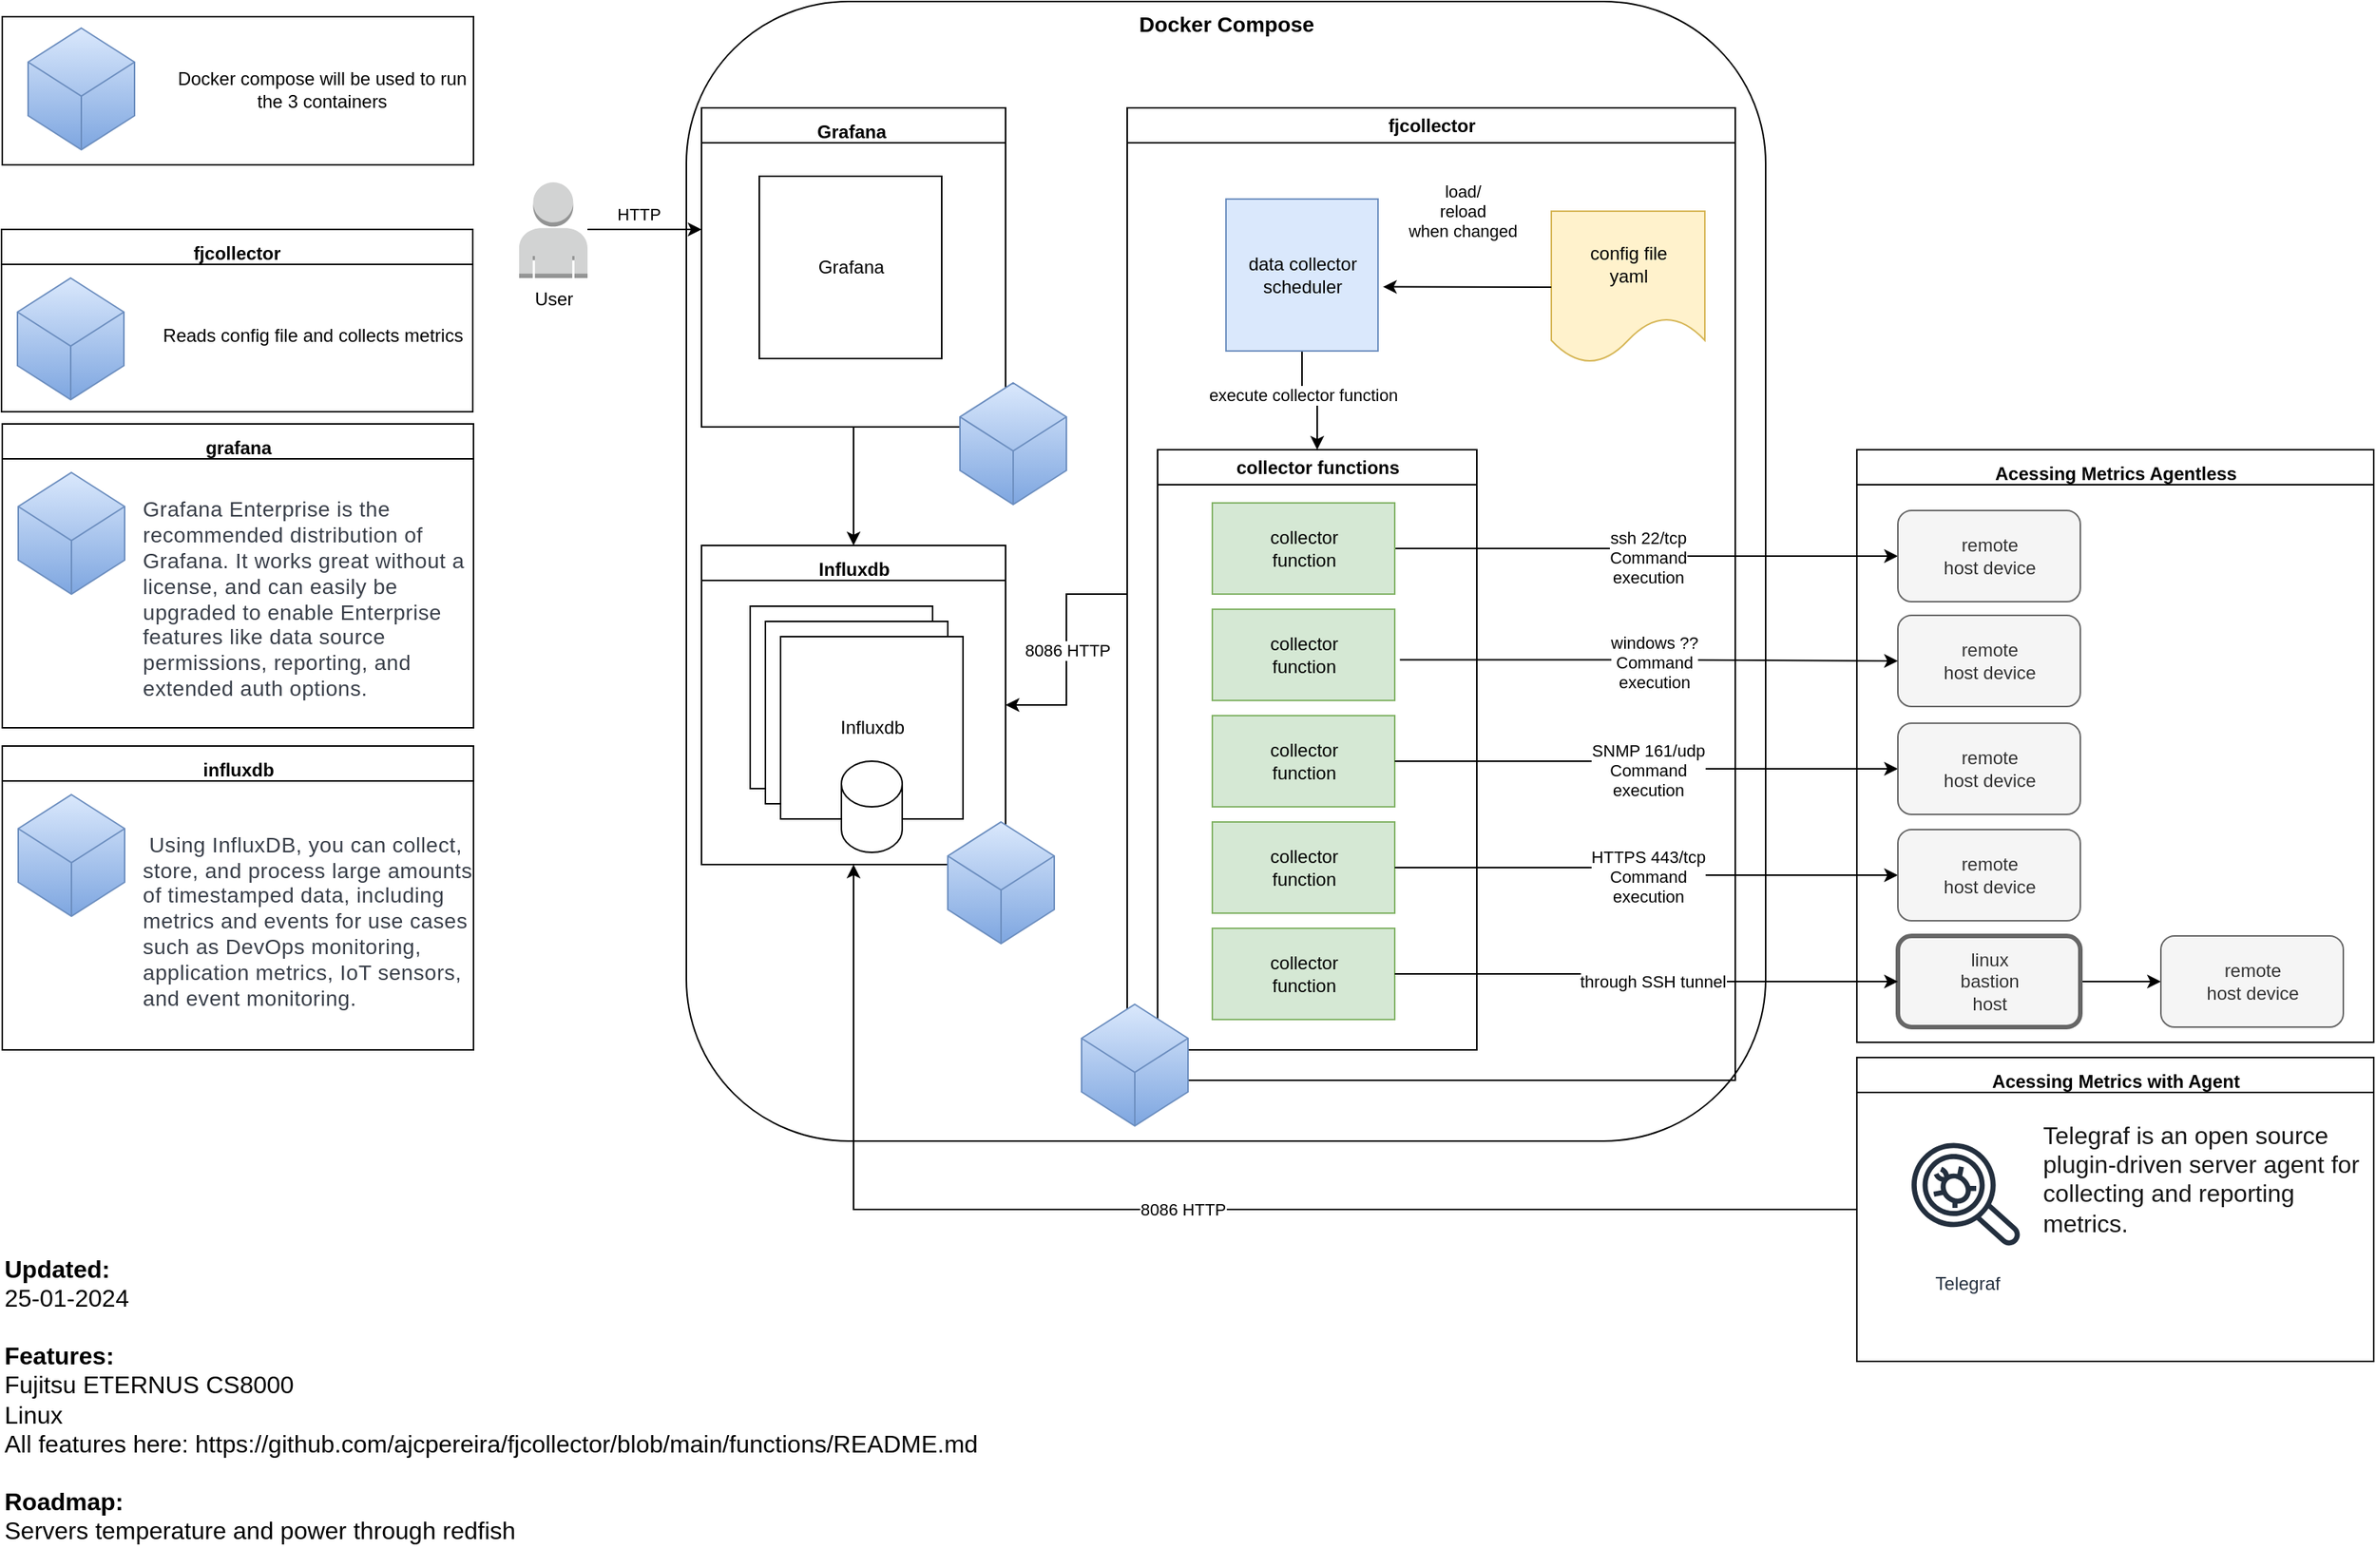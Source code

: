 <mxfile version="24.0.5" type="device">
  <diagram id="C4WFuiqOI0WFvw3oNT-S" name="Page-2">
    <mxGraphModel dx="3653" dy="1138" grid="1" gridSize="10" guides="1" tooltips="1" connect="1" arrows="1" fold="1" page="1" pageScale="1" pageWidth="1169" pageHeight="827" math="0" shadow="0">
      <root>
        <mxCell id="0" />
        <mxCell id="1" parent="0" />
        <mxCell id="cypA32HjYYS9YyYGD42s-20" value="Docker Compose" style="rounded=1;whiteSpace=wrap;html=1;verticalAlign=top;fontStyle=1;fontSize=14;" vertex="1" parent="1">
          <mxGeometry x="-669.5" y="40" width="710" height="750" as="geometry" />
        </mxCell>
        <mxCell id="nDJEfwzJZ0UT30trl8e0-6" style="edgeStyle=orthogonalEdgeStyle;rounded=0;orthogonalLoop=1;jettySize=auto;html=1;exitX=0.5;exitY=1;exitDx=0;exitDy=0;entryX=0.5;entryY=0;entryDx=0;entryDy=0;" parent="1" source="nDJEfwzJZ0UT30trl8e0-1" target="X8o6eKV5fm68J-Vxxh91-23" edge="1">
          <mxGeometry relative="1" as="geometry" />
        </mxCell>
        <mxCell id="X8o6eKV5fm68J-Vxxh91-18" value="execute collector function" style="edgeLabel;html=1;align=center;verticalAlign=middle;resizable=0;points=[];" parent="nDJEfwzJZ0UT30trl8e0-6" vertex="1" connectable="0">
          <mxGeometry x="-0.233" relative="1" as="geometry">
            <mxPoint as="offset" />
          </mxGeometry>
        </mxCell>
        <mxCell id="nDJEfwzJZ0UT30trl8e0-1" value="data collector&lt;br&gt;scheduler" style="whiteSpace=wrap;html=1;aspect=fixed;fillColor=#dae8fc;strokeColor=#6c8ebf;" parent="1" vertex="1">
          <mxGeometry x="-314.5" y="170" width="100" height="100" as="geometry" />
        </mxCell>
        <mxCell id="X8o6eKV5fm68J-Vxxh91-4" style="edgeStyle=orthogonalEdgeStyle;rounded=0;orthogonalLoop=1;jettySize=auto;html=1;exitX=1;exitY=0.5;exitDx=0;exitDy=0;entryX=0;entryY=0.5;entryDx=0;entryDy=0;" parent="1" source="nDJEfwzJZ0UT30trl8e0-4" target="X8o6eKV5fm68J-Vxxh91-3" edge="1">
          <mxGeometry relative="1" as="geometry" />
        </mxCell>
        <mxCell id="X8o6eKV5fm68J-Vxxh91-5" value="ssh 22/tcp&lt;br&gt;Command&lt;br&gt;execution" style="edgeLabel;html=1;align=center;verticalAlign=middle;resizable=0;points=[];" parent="X8o6eKV5fm68J-Vxxh91-4" vertex="1" connectable="0">
          <mxGeometry x="0.022" y="-1" relative="1" as="geometry">
            <mxPoint as="offset" />
          </mxGeometry>
        </mxCell>
        <mxCell id="nDJEfwzJZ0UT30trl8e0-4" value="collector&lt;br&gt;function" style="rounded=0;whiteSpace=wrap;html=1;fillColor=#d5e8d4;strokeColor=#82b366;" parent="1" vertex="1">
          <mxGeometry x="-323.5" y="370" width="120" height="60" as="geometry" />
        </mxCell>
        <mxCell id="X8o6eKV5fm68J-Vxxh91-1" value="Graphite Web" style="rounded=0;whiteSpace=wrap;html=1;" parent="1" vertex="1">
          <mxGeometry x="-627.5" y="438" width="120" height="120" as="geometry" />
        </mxCell>
        <mxCell id="X8o6eKV5fm68J-Vxxh91-3" value="remote&lt;br&gt;host device" style="rounded=1;whiteSpace=wrap;html=1;fillColor=#f5f5f5;fontColor=#333333;strokeColor=#666666;" parent="1" vertex="1">
          <mxGeometry x="127.5" y="375" width="120" height="60" as="geometry" />
        </mxCell>
        <mxCell id="X8o6eKV5fm68J-Vxxh91-8" value="collector&lt;br&gt;function" style="rounded=0;whiteSpace=wrap;html=1;fillColor=#d5e8d4;strokeColor=#82b366;" parent="1" vertex="1">
          <mxGeometry x="-323.5" y="440" width="120" height="60" as="geometry" />
        </mxCell>
        <mxCell id="X8o6eKV5fm68J-Vxxh91-9" value="collector&lt;br&gt;function" style="rounded=0;whiteSpace=wrap;html=1;fillColor=#d5e8d4;strokeColor=#82b366;" parent="1" vertex="1">
          <mxGeometry x="-323.5" y="510" width="120" height="60" as="geometry" />
        </mxCell>
        <mxCell id="X8o6eKV5fm68J-Vxxh91-10" value="remote&lt;br&gt;host device" style="rounded=1;whiteSpace=wrap;html=1;fillColor=#f5f5f5;fontColor=#333333;strokeColor=#666666;" parent="1" vertex="1">
          <mxGeometry x="127.5" y="444" width="120" height="60" as="geometry" />
        </mxCell>
        <mxCell id="X8o6eKV5fm68J-Vxxh91-11" style="edgeStyle=orthogonalEdgeStyle;rounded=0;orthogonalLoop=1;jettySize=auto;html=1;exitX=1.028;exitY=0.555;exitDx=0;exitDy=0;entryX=0;entryY=0.5;entryDx=0;entryDy=0;exitPerimeter=0;" parent="1" source="X8o6eKV5fm68J-Vxxh91-8" target="X8o6eKV5fm68J-Vxxh91-10" edge="1">
          <mxGeometry relative="1" as="geometry">
            <mxPoint x="-219.5" y="409.5" as="sourcePoint" />
            <mxPoint x="-99.5" y="409.5" as="targetPoint" />
          </mxGeometry>
        </mxCell>
        <mxCell id="X8o6eKV5fm68J-Vxxh91-12" value="windows ??&lt;br&gt;Command&lt;br&gt;execution" style="edgeLabel;html=1;align=center;verticalAlign=middle;resizable=0;points=[];" parent="X8o6eKV5fm68J-Vxxh91-11" vertex="1" connectable="0">
          <mxGeometry x="0.022" y="-1" relative="1" as="geometry">
            <mxPoint as="offset" />
          </mxGeometry>
        </mxCell>
        <mxCell id="X8o6eKV5fm68J-Vxxh91-15" style="edgeStyle=orthogonalEdgeStyle;rounded=0;orthogonalLoop=1;jettySize=auto;html=1;entryX=0;entryY=0.5;entryDx=0;entryDy=0;exitX=1;exitY=0.5;exitDx=0;exitDy=0;" parent="1" source="X8o6eKV5fm68J-Vxxh91-9" target="X8o6eKV5fm68J-Vxxh91-17" edge="1">
          <mxGeometry relative="1" as="geometry">
            <mxPoint x="-199.5" y="480" as="sourcePoint" />
          </mxGeometry>
        </mxCell>
        <mxCell id="X8o6eKV5fm68J-Vxxh91-16" value="SNMP 161/udp&lt;br&gt;Command&lt;br&gt;execution" style="edgeLabel;html=1;align=center;verticalAlign=middle;resizable=0;points=[];" parent="X8o6eKV5fm68J-Vxxh91-15" vertex="1" connectable="0">
          <mxGeometry x="0.022" y="-1" relative="1" as="geometry">
            <mxPoint as="offset" />
          </mxGeometry>
        </mxCell>
        <mxCell id="X8o6eKV5fm68J-Vxxh91-17" value="remote&lt;br&gt;host device" style="rounded=1;whiteSpace=wrap;html=1;fillColor=#f5f5f5;fontColor=#333333;strokeColor=#666666;" parent="1" vertex="1">
          <mxGeometry x="127.5" y="515" width="120" height="60" as="geometry" />
        </mxCell>
        <mxCell id="X8o6eKV5fm68J-Vxxh91-19" value="collector&lt;br&gt;function" style="rounded=0;whiteSpace=wrap;html=1;fillColor=#d5e8d4;strokeColor=#82b366;" parent="1" vertex="1">
          <mxGeometry x="-323.5" y="580" width="120" height="60" as="geometry" />
        </mxCell>
        <mxCell id="X8o6eKV5fm68J-Vxxh91-20" style="edgeStyle=orthogonalEdgeStyle;rounded=0;orthogonalLoop=1;jettySize=auto;html=1;entryX=0;entryY=0.5;entryDx=0;entryDy=0;exitX=1;exitY=0.5;exitDx=0;exitDy=0;" parent="1" source="X8o6eKV5fm68J-Vxxh91-19" target="X8o6eKV5fm68J-Vxxh91-22" edge="1">
          <mxGeometry relative="1" as="geometry">
            <mxPoint x="-199.5" y="550" as="sourcePoint" />
          </mxGeometry>
        </mxCell>
        <mxCell id="X8o6eKV5fm68J-Vxxh91-21" value="HTTPS 443/tcp&lt;br&gt;Command&lt;br&gt;execution" style="edgeLabel;html=1;align=center;verticalAlign=middle;resizable=0;points=[];" parent="X8o6eKV5fm68J-Vxxh91-20" vertex="1" connectable="0">
          <mxGeometry x="0.022" y="-1" relative="1" as="geometry">
            <mxPoint as="offset" />
          </mxGeometry>
        </mxCell>
        <mxCell id="X8o6eKV5fm68J-Vxxh91-22" value="remote&lt;br&gt;host device" style="rounded=1;whiteSpace=wrap;html=1;fillColor=#f5f5f5;fontColor=#333333;strokeColor=#666666;" parent="1" vertex="1">
          <mxGeometry x="127.5" y="585" width="120" height="60" as="geometry" />
        </mxCell>
        <mxCell id="X8o6eKV5fm68J-Vxxh91-23" value="collector functions" style="swimlane;whiteSpace=wrap;html=1;" parent="1" vertex="1">
          <mxGeometry x="-359.5" y="335" width="210" height="395" as="geometry" />
        </mxCell>
        <mxCell id="1MJjSpkdwELJ1RgtdfNB-1" value="&lt;h1 style=&quot;border-color: var(--border-color); text-align: left;&quot;&gt;&lt;span style=&quot;font-size: 12px;&quot;&gt;Influxdb&lt;/span&gt;&lt;/h1&gt;" style="swimlane;whiteSpace=wrap;html=1;" parent="1" vertex="1">
          <mxGeometry x="-659.5" y="398" width="200" height="210" as="geometry">
            <mxRectangle x="80" y="200" width="200" height="70" as="alternateBounds" />
          </mxGeometry>
        </mxCell>
        <mxCell id="Wyv3X9-IaPAktmPhBZ03-1" value="Graphite Web" style="rounded=0;whiteSpace=wrap;html=1;" parent="1" vertex="1">
          <mxGeometry x="-617.5" y="448" width="120" height="120" as="geometry" />
        </mxCell>
        <mxCell id="Wyv3X9-IaPAktmPhBZ03-2" value="Influxdb" style="rounded=0;whiteSpace=wrap;html=1;" parent="1" vertex="1">
          <mxGeometry x="-607.5" y="458" width="120" height="120" as="geometry" />
        </mxCell>
        <mxCell id="V6u_rIq5lhNTx7rVdewx-1" value="config file&lt;br&gt;yaml" style="shape=document;whiteSpace=wrap;html=1;boundedLbl=1;fillColor=#fff2cc;strokeColor=#d6b656;" parent="1" vertex="1">
          <mxGeometry x="-100.5" y="178" width="101" height="100" as="geometry" />
        </mxCell>
        <mxCell id="V6u_rIq5lhNTx7rVdewx-4" value="" style="endArrow=none;startArrow=classic;html=1;rounded=0;entryX=0;entryY=0.5;entryDx=0;entryDy=0;exitX=1.033;exitY=0.578;exitDx=0;exitDy=0;exitPerimeter=0;endFill=0;" parent="1" source="nDJEfwzJZ0UT30trl8e0-1" target="V6u_rIq5lhNTx7rVdewx-1" edge="1">
          <mxGeometry width="50" height="50" relative="1" as="geometry">
            <mxPoint x="-209.5" y="210" as="sourcePoint" />
            <mxPoint x="-169.5" y="160" as="targetPoint" />
          </mxGeometry>
        </mxCell>
        <mxCell id="V6u_rIq5lhNTx7rVdewx-5" value="load/&lt;br&gt;reload &lt;br&gt;when changed" style="edgeLabel;html=1;align=center;verticalAlign=middle;resizable=0;points=[];" parent="V6u_rIq5lhNTx7rVdewx-4" vertex="1" connectable="0">
          <mxGeometry x="-0.193" y="2" relative="1" as="geometry">
            <mxPoint x="7" y="-48" as="offset" />
          </mxGeometry>
        </mxCell>
        <mxCell id="cypA32HjYYS9YyYGD42s-24" style="edgeStyle=orthogonalEdgeStyle;rounded=0;orthogonalLoop=1;jettySize=auto;html=1;entryX=0.5;entryY=0;entryDx=0;entryDy=0;" edge="1" parent="1" source="t6crJZCH1_NV1R15Pneb-1" target="1MJjSpkdwELJ1RgtdfNB-1">
          <mxGeometry relative="1" as="geometry" />
        </mxCell>
        <mxCell id="t6crJZCH1_NV1R15Pneb-1" value="&lt;h1 style=&quot;border-color: var(--border-color); text-align: left;&quot;&gt;&lt;span style=&quot;font-size: 12px;&quot;&gt;Grafana&amp;nbsp;&lt;/span&gt;&lt;/h1&gt;" style="swimlane;whiteSpace=wrap;html=1;" parent="1" vertex="1">
          <mxGeometry x="-659.5" y="110" width="200" height="210" as="geometry">
            <mxRectangle x="80" y="200" width="200" height="70" as="alternateBounds" />
          </mxGeometry>
        </mxCell>
        <mxCell id="-yrWKuXQ7gtv-LRf3TSO-4" value="Grafana" style="rounded=0;whiteSpace=wrap;html=1;" parent="t6crJZCH1_NV1R15Pneb-1" vertex="1">
          <mxGeometry x="38" y="45" width="120" height="120" as="geometry" />
        </mxCell>
        <mxCell id="f0EEtuUj8fcCQt5HUh5t-1" style="edgeStyle=orthogonalEdgeStyle;rounded=0;orthogonalLoop=1;jettySize=auto;html=1;" parent="1" source="-yrWKuXQ7gtv-LRf3TSO-3" edge="1">
          <mxGeometry relative="1" as="geometry">
            <mxPoint x="-659.5" y="190" as="targetPoint" />
          </mxGeometry>
        </mxCell>
        <mxCell id="SLw8ff0jMQPr8c5sQsE6-1" value="HTTP" style="edgeLabel;html=1;align=center;verticalAlign=middle;resizable=0;points=[];" parent="f0EEtuUj8fcCQt5HUh5t-1" vertex="1" connectable="0">
          <mxGeometry x="-0.107" y="-3" relative="1" as="geometry">
            <mxPoint y="-13" as="offset" />
          </mxGeometry>
        </mxCell>
        <mxCell id="-yrWKuXQ7gtv-LRf3TSO-3" value="User" style="outlineConnect=0;dashed=0;verticalLabelPosition=bottom;verticalAlign=top;align=center;html=1;shape=mxgraph.aws3.user;fillColor=#D2D3D3;gradientColor=none;" parent="1" vertex="1">
          <mxGeometry x="-779.5" y="159" width="45" height="63" as="geometry" />
        </mxCell>
        <mxCell id="cypA32HjYYS9YyYGD42s-26" value="8086 HTTP" style="edgeStyle=orthogonalEdgeStyle;rounded=0;orthogonalLoop=1;jettySize=auto;html=1;entryX=1;entryY=0.5;entryDx=0;entryDy=0;" edge="1" parent="1" source="5J0PUy4bGQ5Gx7d7I28n-1" target="1MJjSpkdwELJ1RgtdfNB-1">
          <mxGeometry relative="1" as="geometry" />
        </mxCell>
        <mxCell id="5J0PUy4bGQ5Gx7d7I28n-1" value="fjcollector" style="swimlane;whiteSpace=wrap;html=1;" parent="1" vertex="1">
          <mxGeometry x="-379.5" y="110" width="400" height="640" as="geometry" />
        </mxCell>
        <mxCell id="taoRWLHK3a_2s9JSugKP-5" value="collector&lt;br&gt;function" style="rounded=0;whiteSpace=wrap;html=1;fillColor=#d5e8d4;strokeColor=#82b366;" parent="5J0PUy4bGQ5Gx7d7I28n-1" vertex="1">
          <mxGeometry x="56" y="540" width="120" height="60" as="geometry" />
        </mxCell>
        <mxCell id="taoRWLHK3a_2s9JSugKP-4" value="" style="edgeStyle=orthogonalEdgeStyle;rounded=0;orthogonalLoop=1;jettySize=auto;html=1;" parent="1" source="taoRWLHK3a_2s9JSugKP-2" target="taoRWLHK3a_2s9JSugKP-3" edge="1">
          <mxGeometry relative="1" as="geometry" />
        </mxCell>
        <mxCell id="taoRWLHK3a_2s9JSugKP-2" value="linux&lt;br&gt;bastion&lt;br&gt;host" style="rounded=1;whiteSpace=wrap;html=1;strokeWidth=3;fillColor=#f5f5f5;fontColor=#333333;strokeColor=#666666;" parent="1" vertex="1">
          <mxGeometry x="127.5" y="655" width="120" height="60" as="geometry" />
        </mxCell>
        <mxCell id="taoRWLHK3a_2s9JSugKP-3" value="remote&lt;br&gt;host device" style="rounded=1;whiteSpace=wrap;html=1;fillColor=#f5f5f5;fontColor=#333333;strokeColor=#666666;" parent="1" vertex="1">
          <mxGeometry x="300.5" y="655" width="120" height="60" as="geometry" />
        </mxCell>
        <mxCell id="taoRWLHK3a_2s9JSugKP-6" style="edgeStyle=orthogonalEdgeStyle;rounded=0;orthogonalLoop=1;jettySize=auto;html=1;entryX=0;entryY=0.5;entryDx=0;entryDy=0;" parent="1" source="taoRWLHK3a_2s9JSugKP-5" target="taoRWLHK3a_2s9JSugKP-2" edge="1">
          <mxGeometry relative="1" as="geometry" />
        </mxCell>
        <mxCell id="taoRWLHK3a_2s9JSugKP-7" value="through SSH tunnel" style="edgeLabel;html=1;align=center;verticalAlign=middle;resizable=0;points=[];" parent="taoRWLHK3a_2s9JSugKP-6" vertex="1" connectable="0">
          <mxGeometry x="0.039" relative="1" as="geometry">
            <mxPoint as="offset" />
          </mxGeometry>
        </mxCell>
        <mxCell id="--ExdW6IyTlw96Q4GV5x-2" value="" style="shape=cylinder3;whiteSpace=wrap;html=1;boundedLbl=1;backgroundOutline=1;size=15;" parent="1" vertex="1">
          <mxGeometry x="-567.5" y="540" width="40" height="60" as="geometry" />
        </mxCell>
        <mxCell id="--ExdW6IyTlw96Q4GV5x-4" value="" style="html=1;whiteSpace=wrap;shape=isoCube2;backgroundOutline=1;isoAngle=19.701;fillColor=#dae8fc;strokeColor=#6c8ebf;gradientColor=#7ea6e0;" parent="1" vertex="1">
          <mxGeometry x="-489.5" y="291" width="70" height="80" as="geometry" />
        </mxCell>
        <mxCell id="--ExdW6IyTlw96Q4GV5x-5" value="" style="html=1;whiteSpace=wrap;shape=isoCube2;backgroundOutline=1;isoAngle=19.701;fillColor=#dae8fc;strokeColor=#6c8ebf;gradientColor=#7ea6e0;" parent="1" vertex="1">
          <mxGeometry x="-497.5" y="580" width="70" height="80" as="geometry" />
        </mxCell>
        <mxCell id="--ExdW6IyTlw96Q4GV5x-6" value="" style="html=1;whiteSpace=wrap;shape=isoCube2;backgroundOutline=1;isoAngle=19.701;fillColor=#dae8fc;strokeColor=#6c8ebf;gradientColor=#7ea6e0;" parent="1" vertex="1">
          <mxGeometry x="-409.5" y="700" width="70" height="80" as="geometry" />
        </mxCell>
        <mxCell id="--ExdW6IyTlw96Q4GV5x-8" value="" style="rounded=0;whiteSpace=wrap;html=1;fillColor=none;" parent="1" vertex="1">
          <mxGeometry x="-1119.5" y="50" width="310" height="97.5" as="geometry" />
        </mxCell>
        <mxCell id="--ExdW6IyTlw96Q4GV5x-7" value="" style="html=1;whiteSpace=wrap;shape=isoCube2;backgroundOutline=1;isoAngle=19.701;fillColor=#dae8fc;strokeColor=#6c8ebf;gradientColor=#7ea6e0;" parent="1" vertex="1">
          <mxGeometry x="-1102.5" y="57.5" width="70" height="80" as="geometry" />
        </mxCell>
        <mxCell id="cypA32HjYYS9YyYGD42s-2" value="Docker compose will be used to run the 3 containers" style="whiteSpace=wrap;html=1;labelBorderColor=none;strokeColor=none;fillColor=none;" vertex="1" parent="1">
          <mxGeometry x="-1009.5" y="67.5" width="200" height="60" as="geometry" />
        </mxCell>
        <mxCell id="cypA32HjYYS9YyYGD42s-3" value="&lt;h1 style=&quot;border-color: var(--border-color); text-align: left;&quot;&gt;&lt;span style=&quot;font-size: 12px;&quot;&gt;Acessing Metrics Agentless&lt;/span&gt;&lt;/h1&gt;" style="swimlane;whiteSpace=wrap;html=1;startSize=23;" vertex="1" parent="1">
          <mxGeometry x="100.5" y="335" width="340" height="390" as="geometry">
            <mxRectangle x="80" y="200" width="200" height="70" as="alternateBounds" />
          </mxGeometry>
        </mxCell>
        <mxCell id="cypA32HjYYS9YyYGD42s-8" value="&lt;h1 style=&quot;border-color: var(--border-color); text-align: left;&quot;&gt;&lt;span style=&quot;font-size: 12px;&quot;&gt;fjcollector&lt;/span&gt;&lt;/h1&gt;" style="swimlane;whiteSpace=wrap;html=1;startSize=23;" vertex="1" parent="1">
          <mxGeometry x="-1120" y="190" width="310" height="120" as="geometry">
            <mxRectangle x="80" y="200" width="200" height="70" as="alternateBounds" />
          </mxGeometry>
        </mxCell>
        <mxCell id="cypA32HjYYS9YyYGD42s-9" value="" style="html=1;whiteSpace=wrap;shape=isoCube2;backgroundOutline=1;isoAngle=19.701;fillColor=#dae8fc;strokeColor=#6c8ebf;gradientColor=#7ea6e0;" vertex="1" parent="cypA32HjYYS9YyYGD42s-8">
          <mxGeometry x="10.5" y="32" width="70" height="80" as="geometry" />
        </mxCell>
        <mxCell id="cypA32HjYYS9YyYGD42s-10" value="&lt;font face=&quot;Helvetica&quot;&gt;Reads config file and collects metrics&lt;/font&gt;" style="whiteSpace=wrap;html=1;fillColor=none;strokeColor=none;" vertex="1" parent="cypA32HjYYS9YyYGD42s-8">
          <mxGeometry x="100" y="30" width="210" height="80" as="geometry" />
        </mxCell>
        <mxCell id="cypA32HjYYS9YyYGD42s-11" value="&lt;h1 style=&quot;border-color: var(--border-color); text-align: left;&quot;&gt;&lt;span style=&quot;font-size: 12px;&quot;&gt;grafana&lt;/span&gt;&lt;/h1&gt;" style="swimlane;whiteSpace=wrap;html=1;startSize=23;" vertex="1" parent="1">
          <mxGeometry x="-1119.5" y="318" width="310" height="200" as="geometry">
            <mxRectangle x="80" y="200" width="200" height="70" as="alternateBounds" />
          </mxGeometry>
        </mxCell>
        <mxCell id="cypA32HjYYS9YyYGD42s-12" value="" style="html=1;whiteSpace=wrap;shape=isoCube2;backgroundOutline=1;isoAngle=19.701;fillColor=#dae8fc;strokeColor=#6c8ebf;gradientColor=#7ea6e0;" vertex="1" parent="cypA32HjYYS9YyYGD42s-11">
          <mxGeometry x="10.5" y="32" width="70" height="80" as="geometry" />
        </mxCell>
        <mxCell id="cypA32HjYYS9YyYGD42s-13" value="&lt;span style=&quot;color: rgb(57, 63, 73); font-size: 14px; letter-spacing: 0.28px; background-color: rgb(255, 255, 255);&quot;&gt;&lt;font face=&quot;Helvetica&quot;&gt;Grafana Enterprise is the recommended distribution of Grafana. It works great without a license, and can easily be upgraded to enable Enterprise features like data source permissions, reporting, and extended auth options.&lt;/font&gt;&lt;/span&gt;" style="whiteSpace=wrap;html=1;fillColor=none;strokeColor=none;align=left;" vertex="1" parent="cypA32HjYYS9YyYGD42s-11">
          <mxGeometry x="90" y="30" width="220" height="170" as="geometry" />
        </mxCell>
        <mxCell id="cypA32HjYYS9YyYGD42s-14" value="&lt;h1 style=&quot;border-color: var(--border-color); text-align: left;&quot;&gt;&lt;span style=&quot;font-size: 12px;&quot;&gt;influxdb&lt;/span&gt;&lt;/h1&gt;" style="swimlane;whiteSpace=wrap;html=1;startSize=23;" vertex="1" parent="1">
          <mxGeometry x="-1119.5" y="530" width="310" height="200" as="geometry">
            <mxRectangle x="80" y="200" width="200" height="70" as="alternateBounds" />
          </mxGeometry>
        </mxCell>
        <mxCell id="cypA32HjYYS9YyYGD42s-15" value="" style="html=1;whiteSpace=wrap;shape=isoCube2;backgroundOutline=1;isoAngle=19.701;fillColor=#dae8fc;strokeColor=#6c8ebf;gradientColor=#7ea6e0;" vertex="1" parent="cypA32HjYYS9YyYGD42s-14">
          <mxGeometry x="10.5" y="32" width="70" height="80" as="geometry" />
        </mxCell>
        <mxCell id="cypA32HjYYS9YyYGD42s-16" value="&lt;span style=&quot;color: rgb(57, 63, 73); font-size: 14px; letter-spacing: 0.28px; background-color: rgb(255, 255, 255);&quot;&gt;&lt;font face=&quot;Helvetica&quot;&gt;&amp;nbsp;Using InfluxDB, you can collect, store, and process large amounts of timestamped data, including metrics and events for use cases such as DevOps monitoring, application metrics, IoT sensors, and event monitoring.&lt;/font&gt;&lt;/span&gt;" style="whiteSpace=wrap;html=1;fillColor=none;strokeColor=none;align=left;" vertex="1" parent="cypA32HjYYS9YyYGD42s-14">
          <mxGeometry x="90" y="30" width="220" height="170" as="geometry" />
        </mxCell>
        <mxCell id="cypA32HjYYS9YyYGD42s-17" value="&lt;h1 style=&quot;border-color: var(--border-color); text-align: left;&quot;&gt;&lt;span style=&quot;font-size: 12px;&quot;&gt;Acessing Metrics with Agent&lt;/span&gt;&lt;/h1&gt;" style="swimlane;whiteSpace=wrap;html=1;startSize=23;" vertex="1" parent="1">
          <mxGeometry x="100.5" y="735" width="340" height="200" as="geometry">
            <mxRectangle x="80" y="200" width="200" height="70" as="alternateBounds" />
          </mxGeometry>
        </mxCell>
        <mxCell id="cypA32HjYYS9YyYGD42s-18" value="Telegraf" style="sketch=0;outlineConnect=0;fontColor=#232F3E;gradientColor=none;strokeColor=#232F3E;fillColor=#ffffff;dashed=0;verticalLabelPosition=bottom;verticalAlign=top;align=center;html=1;fontSize=12;fontStyle=0;aspect=fixed;shape=mxgraph.aws4.resourceIcon;resIcon=mxgraph.aws4.agent;" vertex="1" parent="cypA32HjYYS9YyYGD42s-17">
          <mxGeometry x="27" y="45" width="90" height="90" as="geometry" />
        </mxCell>
        <mxCell id="cypA32HjYYS9YyYGD42s-23" value="&lt;span style=&quot;color: rgb(23, 23, 23); font-family: proxima-nova, proxima-nova, sans-serif; font-size: 16px; font-style: normal; font-variant-ligatures: normal; font-variant-caps: normal; font-weight: 400; letter-spacing: normal; orphans: 2; text-indent: 0px; text-transform: none; widows: 2; word-spacing: 0px; -webkit-text-stroke-width: 0px; white-space: normal; background-color: rgb(255, 255, 255); text-decoration-thickness: initial; text-decoration-style: initial; text-decoration-color: initial; float: none; display: inline !important;&quot;&gt;Telegraf is an open source plugin-driven server agent for collecting and reporting metrics.&lt;/span&gt;" style="text;whiteSpace=wrap;html=1;align=left;" vertex="1" parent="cypA32HjYYS9YyYGD42s-17">
          <mxGeometry x="120" y="35" width="220" height="155" as="geometry" />
        </mxCell>
        <mxCell id="cypA32HjYYS9YyYGD42s-19" value="8086 HTTP" style="edgeStyle=orthogonalEdgeStyle;rounded=0;orthogonalLoop=1;jettySize=auto;html=1;entryX=0.5;entryY=1;entryDx=0;entryDy=0;exitX=0;exitY=0.5;exitDx=0;exitDy=0;" edge="1" parent="1" source="cypA32HjYYS9YyYGD42s-17" target="1MJjSpkdwELJ1RgtdfNB-1">
          <mxGeometry relative="1" as="geometry" />
        </mxCell>
        <mxCell id="cypA32HjYYS9YyYGD42s-27" value="&lt;b style=&quot;font-size: 16px;&quot;&gt;Updated:&lt;/b&gt;&lt;div style=&quot;font-size: 16px;&quot;&gt;&lt;div style=&quot;font-size: 16px;&quot;&gt;25-01-2024&lt;/div&gt;&lt;div style=&quot;font-size: 16px;&quot;&gt;&lt;br&gt;&lt;/div&gt;&lt;div style=&quot;font-size: 16px;&quot;&gt;&lt;b&gt;Features:&lt;/b&gt;&lt;br&gt;&lt;/div&gt;&lt;div style=&quot;font-size: 16px;&quot;&gt;Fujitsu ETERNUS CS8000&lt;/div&gt;&lt;div style=&quot;font-size: 16px;&quot;&gt;Linux&lt;/div&gt;&lt;div style=&quot;font-size: 16px;&quot;&gt;All features here:&amp;nbsp;https://github.com/ajcpereira/fjcollector/blob/main/functions/README.md&lt;/div&gt;&lt;div style=&quot;font-size: 16px;&quot;&gt;&lt;br&gt;&lt;/div&gt;&lt;div style=&quot;font-size: 16px;&quot;&gt;&lt;b&gt;Roadmap:&lt;/b&gt;&lt;/div&gt;&lt;div style=&quot;font-size: 16px;&quot;&gt;Servers temperature and power through redfish&lt;/div&gt;&lt;/div&gt;" style="rounded=1;whiteSpace=wrap;html=1;align=left;verticalAlign=middle;fontSize=16;strokeColor=none;fillColor=none;" vertex="1" parent="1">
          <mxGeometry x="-1120" y="850" width="720" height="220" as="geometry" />
        </mxCell>
      </root>
    </mxGraphModel>
  </diagram>
</mxfile>
